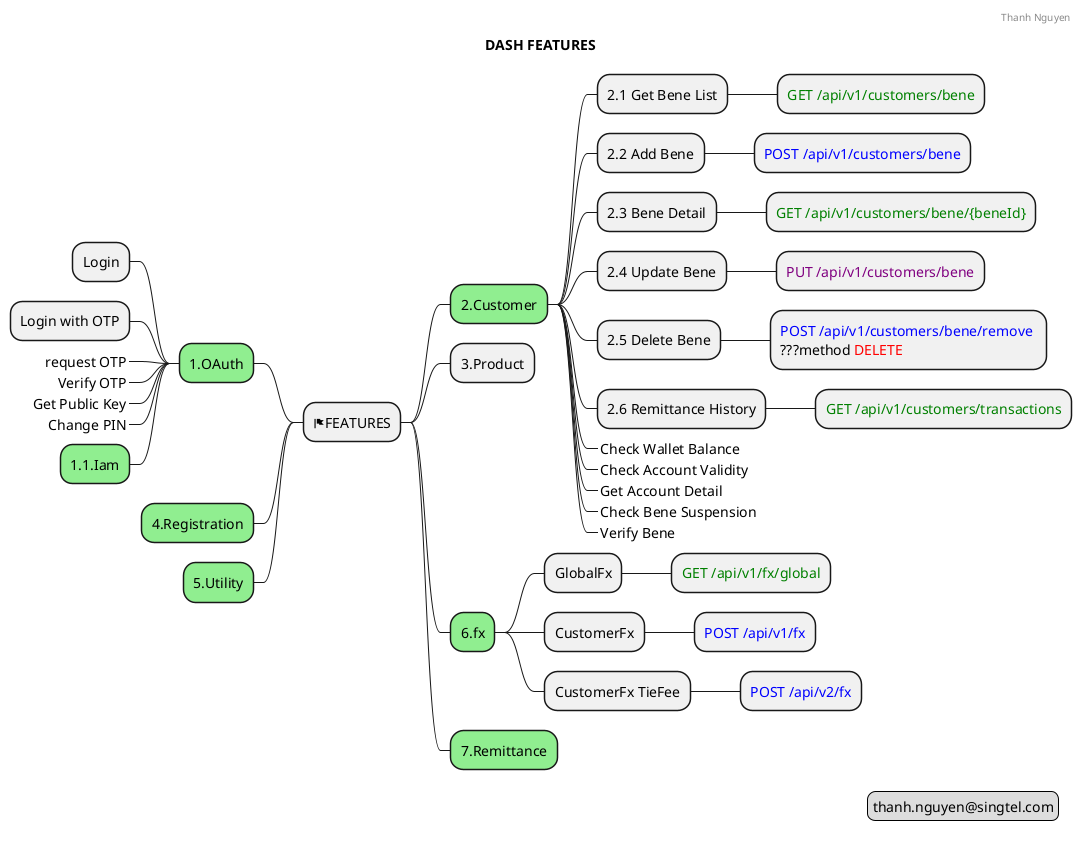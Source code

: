 @startmindmap
'caption figure 1
title DASH FEATURES

* <&flag>FEATURES


**[#lightgreen] 2.Customer
*** 2.1 Get Bene List
**** <color:green>GET /api/v1/customers/bene
*** 2.2 Add Bene
**** <color:blue>POST /api/v1/customers/bene
*** 2.3 Bene Detail
**** <color:green>GET /api/v1/customers/bene/{beneId}
*** 2.4 Update Bene
**** <color:purple>PUT /api/v1/customers/bene
*** 2.5 Delete Bene
**** <color:blue>POST /api/v1/customers/bene/remove \n???method <color:red>DELETE
*** 2.6 Remittance History
**** <color:green>GET /api/v1/customers/transactions
***_ Check Wallet Balance
***_ Check Account Validity
***_ Get Account Detail
***_ Check Bene Suspension
***_ Verify Bene

** 3.Product


**[#lightgreen] 6.fx
*** GlobalFx
**** <color:green>GET /api/v1/fx/global
*** CustomerFx
**** <color:blue>POST /api/v1/fx
*** CustomerFx TieFee
**** <color:blue>POST /api/v2/fx
**[#lightgreen] 7.Remittance


left side
**[#lightgreen] 1.OAuth
*** Login
*** Login with OTP
***_ request OTP
***_ Verify OTP
***_ Get Public Key
***_ Change PIN
***[#lightgreen] 1.1.Iam

**[#lightgreen] 4.Registration
**[#lightgreen] 5.Utility

header
Thanh Nguyen
endheader

'center footer My super footer

legend right
  thanh.nguyen@singtel.com
endlegend
@endmindmap
